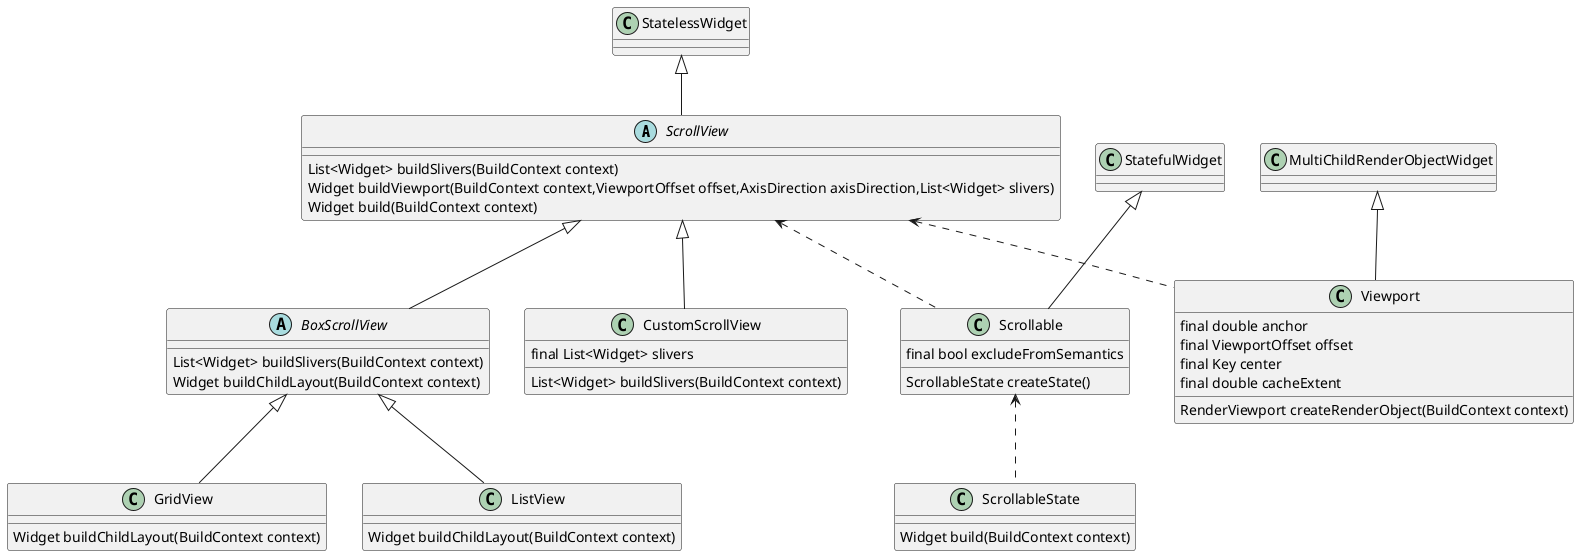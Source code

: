 @startuml

abstract class ScrollView{
  List<Widget> buildSlivers(BuildContext context)
  Widget buildViewport(BuildContext context,ViewportOffset offset,AxisDirection axisDirection,List<Widget> slivers)
  Widget build(BuildContext context)
}
'note right of ScrollView{
'  定义：滚动的widget
'  可滚动widget由三部分组成:
'    1 一个[Scrollable]widget，用于监听各种用户手势和实现滚动的交互设计
'    2 一个视口窗口widget，例如[Viewport]或[ShrinkWrappingViewport]通过仅显示滚动视图中widget的部分来实现滚动的视觉设计
'    3 一个或多个slivers，它们是可以组成创建各种滚动效果，例如列表，网格和扩展标题的widget
'  [ScrollView]通过创建[Scrollable]和视口并推迟到其子类来创建slivers来帮助编排这些片段
'  要控制滚动视图的初始滚动偏移，请提供设置了[ScrollController.initialScrollOffset]属性的[controller]
'
'  buildSlivers 构建要放置在视口内的窗口widget列表,子类应重写此方法以构建视口内部的slivers
'  buildSlivers 构建视口 子类可以重写此方法以更改视口的构建方式。如果[shrinkWrap]为true，则默认实现使用[ShrinkWrappingViewport]，否则使用常规[Viewport]
'
'  build 重写方法，将通过buildSlivers从子类获取的widget列表，通过buildSlivers构建的viewport和Scrollable这
'        三者组装到一起
'}

abstract class BoxScrollView{
  List<Widget> buildSlivers(BuildContext context)
  Widget buildChildLayout(BuildContext context)
}
'note left of BoxScrollView{
'  定义：使用单个子布局模型的[ScrollView]
'  buildSlivers: 重写ScrollView的方法，将从buildChildLayout获取的widget包裹在SliverPadding中，将其作为list返回
'  buildChildLayout :子类应重写此方法以构建布局模型 获取子类构建的widget
'}

class CustomScrollView{
   final List<Widget> slivers
   List<Widget> buildSlivers(BuildContext context)
}
'note right of CustomScrollView{
'  定义：使用slivers创建自定义滚动效果的[ScrollView]
'  [CustomScrollView]允许您直接提供[slivers]以创建各种滚动效果，例如列表，网格和扩展标题.例如，创建一个滚动视图，其中包含一个展开的app bar，
'  后跟一个列表和网格，使用三个slivers列表：[SliverAppBar]，[SliverList]，和[SliverGrid]
'  [Widget]中的[slivers]必须生成[RenderSliv​​er]对象，Viewport的createRenderObject为RenderViewport，而RenderViewport的父类RenderViewportBase
'      接受一个RenderSliver范型

'  要控制滚动视图的初始滚动偏移，请提供设置了[ScrollController.initialScrollOffset]属性的[controller]
'  [CustomScrollView]可以允许滚动状态更改时Talkback / VoiceOver通知用户。例如，在Android上公告可能被解读为“显示第1项至23项中的第10项”
'     生产这个公告，滚动视图需要三条信息：
'        1 第一个可见的子的索引index
'        2 孩子总数
'        3 可见孩子的总数
'  最后一个值可以由框架精确计算，但是前两个必须提供。大多数更高级别的可滚动widget自动提供此信息.例如，[ListView]为每个子widget自动提供
'    具有语义索引设并设置语义子级列表的长度
'  要确定可见索引，滚动视图需要一种方式关联每个可滚动item和一个语义索引index生成的语义。这个可以通过将子窗口小部件包装在[IndexedSemantics]中来完成
'  此语义索引不一定与可滚动widget的索引相同.因为某些小部件可能无法提供语义信息.考虑一个[new ListView.separated（）]：每个其他小部件都是
'  没有语义信息的分隔符.在这种情况下，只有奇数编号widget有一个语义索引（等于索引〜/ 2）.而且，此示例中的子项总数将是widgets数量的一半.
'    （[new ListView.separated（）]构造函数自动处理此问题.这仅用于此处作为示例
'  可见子项的总数可以通过构造函数参数`semanticChildCount`提供，这应该始终与[IndexedSemantics]中包含的小部件数相同
'
'  buildSlivers 重写方法，将slivers返回
'}

class ListView{
   Widget buildChildLayout(BuildContext context)
}

'note left of ListView{
'  buildChildLayout方法重写，如果子在滚动方向宽度itemExtent确定，返回SliverFixedExtentList，不确定则返回SliverList。这两者都是接受
'    SliverChildDelegate作为参数，至此将普通widget转换为sliver系列
'}

class GridView {
   Widget buildChildLayout(BuildContext context)
}
'note right of GridView{
'   重写buildChildLayout方法将SliverGridDelegate和SliverChildDelegate包装进SliverGrid返回
'}

class Scrollable{
  final bool excludeFromSemantics
  ScrollableState createState()
}

'note left of Scrollable{
'  定义：滚动的的widget
'  excludeFromSemantics  此[Scrollable]引入的滚动操作是否在语义树中公开,带溢出的文本字段通常是可滚动的，以确保用户可以到达输入文本的开头结尾.
'     但是，这些滚动操作通常不会暴露给语义层
'}

class ScrollableState{
   Widget build(BuildContext context)
}
'note left of ScrollableState{
'   build 重写方法，excludeFromSemantics为false，创建_ScrollSemantics，为true,创建_ScrollableScope。最后将结果通过ScrollBehavior的
'      buildViewportChrome创建widget
'}

class Viewport{
   final double anchor
   final ViewportOffset offset
   final Key center
   final double cacheExtent
   RenderViewport createRenderObject(BuildContext context)
}

'note right of Viewport{
'  定义： 内部更大的widget
'  [Viewport]是滚动机械的视觉主力。它根据其自身的维度和给定的[offset]显示一个children的子集。随着偏移量的变化，可以通过视口看到不同的孩子
'  [Viewport]主持一个双向的条子列表，锚定在位于零滚动偏移处的[center]sliver,中心小部件是根据[anchor]属性显示在视口中
'  子列表中早于[center]的sliver以反向[axisDirection]从[center]开始的逆序显示，例如，如果[axisDirection]是[AxisDirection.down]，
'   那么在center之前的第一个sliver位于[center]上方。子列表比[center]后来的条子,按顺序放在[axisDirection]中。例如，在前面的场景中，
'   [center]之后的第一个条子是位于[中心]下方
'  [视口]不能直接包含盒子类型的child。相反，使用[SliverList]，[SliverFixedExtentList]，[SliverGrid]或者 [SliverToBoxAdapter]
'
'  anchor 零滚动偏移的相对位置,例如，如果[anchor]为0.5且[axisDirection]为[AxisDirection.down]或[AxisDirection.up]，
'      则零滚动偏移量在视口中垂直居中.如果[anchor]为1.0，并且[axisDirection]为[AxisDirection.right]，则零滚动偏移为视口左边缘
'  offset 视口内的哪部分内容应该是可见的.[ViewportOffset.pixels]值确定视口用于选择要显示其内容的哪个部分的滚动偏移量.当用户滚动视口时，
'     此值会更改，这会更改显示的内容.通常是[ScrollPosition]
'  center [GrowthDirection.forward]增长方向的第一个孩子.[center]必须是ViewPort的child的key
'  cacheExtent 在RenderViewportBase中有解释，视口在可见区域之前和之后有一个区域，用于缓存在用户滚动时即将变为可见的项目。落在此缓存区域中
'     的项目即使它们在屏幕上不是（还）可见，也会被布局。[cacheExtent]描述缓存区域在视口前端之前和后端之后延伸的像素数。
'     视口将尝试覆盖children的总范围是 前端前的[cacheExtent]+主轴的范围+后端后的[cacheExtent]
'     缓存区域还用于在iOS上实现隐式可访问性滚动，当辅助功能焦点从可见的视口中的项移动到缓存区中的不可见项时，框架将使用（隐式）滚动操作
'        将该项目带入视图
'}
StatelessWidget <|-- ScrollView
ScrollView      <|-- BoxScrollView
ScrollView      <|-- CustomScrollView
ScrollView      <.. Scrollable
ScrollView      <.. Viewport

BoxScrollView   <|-- ListView
BoxScrollView   <|-- GridView

StatefulWidget  <|-- Scrollable
Scrollable      <.. ScrollableState
MultiChildRenderObjectWidget <|-- Viewport

@enduml